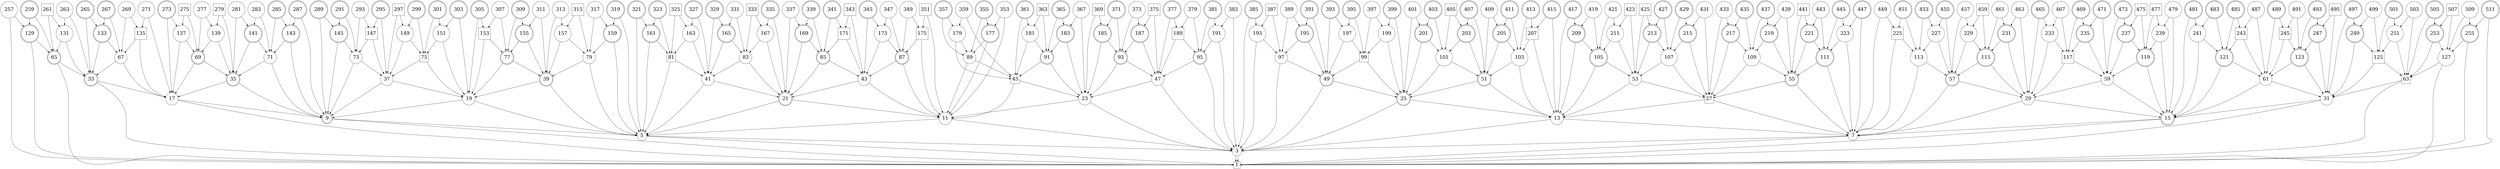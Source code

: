 digraph G {
  rankdir=TB;
  node [fontsize=30 style=filled fillcolor=white];

  // Prime
  node [shape=circle];
  3 [label=3];
  5 [label=5];
  7 [label=7];
  11 [label=11];
  13 [label=13];
  17 [label=17];
  19 [label=19];
  23 [label=23];
  29 [label=29];
  31 [label=31];
  37 [label=37];
  41 [label=41];
  43 [label=43];
  47 [label=47];
  53 [label=53];
  59 [label=59];
  61 [label=61];
  67 [label=67];
  71 [label=71];
  73 [label=73];
  79 [label=79];
  83 [label=83];
  89 [label=89];
  97 [label=97];
  101 [label=101];
  103 [label=103];
  107 [label=107];
  109 [label=109];
  113 [label=113];
  127 [label=127];
  131 [label=131];
  137 [label=137];
  139 [label=139];
  149 [label=149];
  151 [label=151];
  157 [label=157];
  163 [label=163];
  167 [label=167];
  173 [label=173];
  179 [label=179];
  181 [label=181];
  191 [label=191];
  193 [label=193];
  197 [label=197];
  199 [label=199];
  211 [label=211];
  223 [label=223];
  227 [label=227];
  229 [label=229];
  233 [label=233];
  239 [label=239];
  241 [label=241];
  251 [label=251];
  257 [label=257];
  263 [label=263];
  269 [label=269];
  271 [label=271];
  277 [label=277];
  281 [label=281];
  283 [label=283];
  293 [label=293];
  307 [label=307];
  311 [label=311];
  313 [label=313];
  317 [label=317];
  331 [label=331];
  337 [label=337];
  347 [label=347];
  349 [label=349];
  353 [label=353];
  359 [label=359];
  367 [label=367];
  373 [label=373];
  379 [label=379];
  383 [label=383];
  389 [label=389];
  397 [label=397];
  401 [label=401];
  409 [label=409];
  419 [label=419];
  421 [label=421];
  431 [label=431];
  433 [label=433];
  439 [label=439];
  443 [label=443];
  449 [label=449];
  457 [label=457];
  461 [label=461];
  463 [label=463];
  467 [label=467];
  479 [label=479];
  487 [label=487];
  491 [label=491];
  499 [label=499];
  503 [label=503];
  509 [label=509];

  // Radical
  node [shape=doublecircle];
  9 [label=<9>];
  15 [label=<15>];
  21 [label=<21>];
  25 [label=<25>];
  33 [label=<33>];
  35 [label=<35>];
  39 [label=<39>];
  49 [label=<49>];
  51 [label=<51>];
  55 [label=<55>];
  57 [label=<57>];
  65 [label=<65>];
  69 [label=<69>];
  77 [label=<77>];
  85 [label=<85>];
  87 [label=<87>];
  91 [label=<91>];
  93 [label=<93>];
  95 [label=<95>];
  105 [label=<105>];
  111 [label=<111>];
  115 [label=<115>];
  119 [label=<119>];
  121 [label=<121>];
  123 [label=<123>];
  129 [label=<129>];
  133 [label=<133>];
  141 [label=<141>];
  143 [label=<143>];
  145 [label=<145>];
  155 [label=<155>];
  159 [label=<159>];
  161 [label=<161>];
  165 [label=<165>];
  169 [label=<169>];
  177 [label=<177>];
  183 [label=<183>];
  185 [label=<185>];
  187 [label=<187>];
  195 [label=<195>];
  201 [label=<201>];
  203 [label=<203>];
  205 [label=<205>];
  209 [label=<209>];
  213 [label=<213>];
  215 [label=<215>];
  217 [label=<217>];
  219 [label=<219>];
  221 [label=<221>];
  231 [label=<231>];
  235 [label=<235>];
  237 [label=<237>];
  247 [label=<247>];
  249 [label=<249>];
  253 [label=<253>];
  255 [label=<255>];
  259 [label=<259>];
  265 [label=<265>];
  267 [label=<267>];
  273 [label=<273>];
  285 [label=<285>];
  287 [label=<287>];
  289 [label=<289>];
  291 [label=<291>];
  295 [label=<295>];
  299 [label=<299>];
  301 [label=<301>];
  303 [label=<303>];
  305 [label=<305>];
  309 [label=<309>];
  319 [label=<319>];
  321 [label=<321>];
  323 [label=<323>];
  327 [label=<327>];
  329 [label=<329>];
  335 [label=<335>];
  339 [label=<339>];
  341 [label=<341>];
  345 [label=<345>];
  355 [label=<355>];
  357 [label=<357>];
  361 [label=<361>];
  365 [label=<365>];
  371 [label=<371>];
  377 [label=<377>];
  381 [label=<381>];
  385 [label=<385>];
  391 [label=<391>];
  393 [label=<393>];
  395 [label=<395>];
  399 [label=<399>];
  403 [label=<403>];
  407 [label=<407>];
  411 [label=<411>];
  413 [label=<413>];
  415 [label=<415>];
  417 [label=<417>];
  427 [label=<427>];
  429 [label=<429>];
  435 [label=<435>];
  437 [label=<437>];
  445 [label=<445>];
  447 [label=<447>];
  451 [label=<451>];
  453 [label=<453>];
  455 [label=<455>];
  465 [label=<465>];
  469 [label=<469>];
  471 [label=<471>];
  473 [label=<473>];
  481 [label=<481>];
  483 [label=<483>];
  485 [label=<485>];
  489 [label=<489>];
  493 [label=<493>];
  497 [label=<497>];
  501 [label=<501>];
  505 [label=<505>];
  511 [label=<511>];

  // Composite
  node [shape=square];
  1 [label=<1>];
  27 [label=<27>];
  45 [label=<45>];
  63 [label=<63>];
  75 [label=<75>];
  81 [label=<81>];
  99 [label=<99>];
  117 [label=<117>];
  125 [label=<125>];
  135 [label=<135>];
  147 [label=<147>];
  153 [label=<153>];
  171 [label=<171>];
  175 [label=<175>];
  189 [label=<189>];
  207 [label=<207>];
  225 [label=<225>];
  243 [label=<243>];
  245 [label=<245>];
  261 [label=<261>];
  275 [label=<275>];
  279 [label=<279>];
  297 [label=<297>];
  315 [label=<315>];
  325 [label=<325>];
  333 [label=<333>];
  343 [label=<343>];
  351 [label=<351>];
  363 [label=<363>];
  369 [label=<369>];
  375 [label=<375>];
  387 [label=<387>];
  405 [label=<405>];
  423 [label=<423>];
  425 [label=<425>];
  441 [label=<441>];
  459 [label=<459>];
  475 [label=<475>];
  477 [label=<477>];
  495 [label=<495>];
  507 [label=<507>];

  // Edges
  3 -> 1;
  3 -> 1;
  5 -> 1;
  5 -> 3;
  7 -> 3;
  7 -> 1;
  9 -> 1;
  9 -> 5;
  11 -> 5;
  11 -> 3;
  13 -> 3;
  13 -> 7;
  15 -> 7;
  15 -> 1;
  17 -> 1;
  17 -> 9;
  19 -> 9;
  19 -> 5;
  21 -> 5;
  21 -> 11;
  23 -> 11;
  23 -> 3;
  25 -> 3;
  25 -> 13;
  27 -> 13;
  27 -> 7;
  29 -> 7;
  29 -> 15;
  31 -> 15;
  31 -> 1;
  33 -> 1;
  33 -> 17;
  35 -> 17;
  35 -> 9;
  37 -> 9;
  37 -> 19;
  39 -> 19;
  39 -> 5;
  41 -> 5;
  41 -> 21;
  43 -> 21;
  43 -> 11;
  45 -> 11;
  45 -> 23;
  47 -> 23;
  47 -> 3;
  49 -> 3;
  49 -> 25;
  51 -> 25;
  51 -> 13;
  53 -> 13;
  53 -> 27;
  55 -> 27;
  55 -> 7;
  57 -> 7;
  57 -> 29;
  59 -> 29;
  59 -> 15;
  61 -> 15;
  61 -> 31;
  63 -> 31;
  63 -> 1;
  65 -> 1;
  65 -> 33;
  67 -> 33;
  67 -> 17;
  69 -> 17;
  69 -> 35;
  71 -> 35;
  71 -> 9;
  73 -> 9;
  73 -> 37;
  75 -> 37;
  75 -> 19;
  77 -> 19;
  77 -> 39;
  79 -> 39;
  79 -> 5;
  81 -> 5;
  81 -> 41;
  83 -> 41;
  83 -> 21;
  85 -> 21;
  85 -> 43;
  87 -> 43;
  87 -> 11;
  89 -> 11;
  89 -> 45;
  91 -> 45;
  91 -> 23;
  93 -> 23;
  93 -> 47;
  95 -> 47;
  95 -> 3;
  97 -> 3;
  97 -> 49;
  99 -> 49;
  99 -> 25;
  101 -> 25;
  101 -> 51;
  103 -> 51;
  103 -> 13;
  105 -> 13;
  105 -> 53;
  107 -> 53;
  107 -> 27;
  109 -> 27;
  109 -> 55;
  111 -> 55;
  111 -> 7;
  113 -> 7;
  113 -> 57;
  115 -> 57;
  115 -> 29;
  117 -> 29;
  117 -> 59;
  119 -> 59;
  119 -> 15;
  121 -> 15;
  121 -> 61;
  123 -> 61;
  123 -> 31;
  125 -> 31;
  125 -> 63;
  127 -> 63;
  127 -> 1;
  129 -> 1;
  129 -> 65;
  131 -> 65;
  131 -> 33;
  133 -> 33;
  133 -> 67;
  135 -> 67;
  135 -> 17;
  137 -> 17;
  137 -> 69;
  139 -> 69;
  139 -> 35;
  141 -> 35;
  141 -> 71;
  143 -> 71;
  143 -> 9;
  145 -> 9;
  145 -> 73;
  147 -> 73;
  147 -> 37;
  149 -> 37;
  149 -> 75;
  151 -> 75;
  151 -> 19;
  153 -> 19;
  153 -> 77;
  155 -> 77;
  155 -> 39;
  157 -> 39;
  157 -> 79;
  159 -> 79;
  159 -> 5;
  161 -> 5;
  161 -> 81;
  163 -> 81;
  163 -> 41;
  165 -> 41;
  165 -> 83;
  167 -> 83;
  167 -> 21;
  169 -> 21;
  169 -> 85;
  171 -> 85;
  171 -> 43;
  173 -> 43;
  173 -> 87;
  175 -> 87;
  175 -> 11;
  177 -> 11;
  177 -> 89;
  179 -> 89;
  179 -> 45;
  181 -> 45;
  181 -> 91;
  183 -> 91;
  183 -> 23;
  185 -> 23;
  185 -> 93;
  187 -> 93;
  187 -> 47;
  189 -> 47;
  189 -> 95;
  191 -> 95;
  191 -> 3;
  193 -> 3;
  193 -> 97;
  195 -> 97;
  195 -> 49;
  197 -> 49;
  197 -> 99;
  199 -> 99;
  199 -> 25;
  201 -> 25;
  201 -> 101;
  203 -> 101;
  203 -> 51;
  205 -> 51;
  205 -> 103;
  207 -> 103;
  207 -> 13;
  209 -> 13;
  209 -> 105;
  211 -> 105;
  211 -> 53;
  213 -> 53;
  213 -> 107;
  215 -> 107;
  215 -> 27;
  217 -> 27;
  217 -> 109;
  219 -> 109;
  219 -> 55;
  221 -> 55;
  221 -> 111;
  223 -> 111;
  223 -> 7;
  225 -> 7;
  225 -> 113;
  227 -> 113;
  227 -> 57;
  229 -> 57;
  229 -> 115;
  231 -> 115;
  231 -> 29;
  233 -> 29;
  233 -> 117;
  235 -> 117;
  235 -> 59;
  237 -> 59;
  237 -> 119;
  239 -> 119;
  239 -> 15;
  241 -> 15;
  241 -> 121;
  243 -> 121;
  243 -> 61;
  245 -> 61;
  245 -> 123;
  247 -> 123;
  247 -> 31;
  249 -> 31;
  249 -> 125;
  251 -> 125;
  251 -> 63;
  253 -> 63;
  253 -> 127;
  255 -> 127;
  255 -> 1;
  257 -> 1;
  257 -> 129;
  259 -> 129;
  259 -> 65;
  261 -> 65;
  261 -> 131;
  263 -> 131;
  263 -> 33;
  265 -> 33;
  265 -> 133;
  267 -> 133;
  267 -> 67;
  269 -> 67;
  269 -> 135;
  271 -> 135;
  271 -> 17;
  273 -> 17;
  273 -> 137;
  275 -> 137;
  275 -> 69;
  277 -> 69;
  277 -> 139;
  279 -> 139;
  279 -> 35;
  281 -> 35;
  281 -> 141;
  283 -> 141;
  283 -> 71;
  285 -> 71;
  285 -> 143;
  287 -> 143;
  287 -> 9;
  289 -> 9;
  289 -> 145;
  291 -> 145;
  291 -> 73;
  293 -> 73;
  293 -> 147;
  295 -> 147;
  295 -> 37;
  297 -> 37;
  297 -> 149;
  299 -> 149;
  299 -> 75;
  301 -> 75;
  301 -> 151;
  303 -> 151;
  303 -> 19;
  305 -> 19;
  305 -> 153;
  307 -> 153;
  307 -> 77;
  309 -> 77;
  309 -> 155;
  311 -> 155;
  311 -> 39;
  313 -> 39;
  313 -> 157;
  315 -> 157;
  315 -> 79;
  317 -> 79;
  317 -> 159;
  319 -> 159;
  319 -> 5;
  321 -> 5;
  321 -> 161;
  323 -> 161;
  323 -> 81;
  325 -> 81;
  325 -> 163;
  327 -> 163;
  327 -> 41;
  329 -> 41;
  329 -> 165;
  331 -> 165;
  331 -> 83;
  333 -> 83;
  333 -> 167;
  335 -> 167;
  335 -> 21;
  337 -> 21;
  337 -> 169;
  339 -> 169;
  339 -> 85;
  341 -> 85;
  341 -> 171;
  343 -> 171;
  343 -> 43;
  345 -> 43;
  345 -> 173;
  347 -> 173;
  347 -> 87;
  349 -> 87;
  349 -> 175;
  351 -> 175;
  351 -> 11;
  353 -> 11;
  353 -> 177;
  355 -> 177;
  355 -> 89;
  357 -> 89;
  357 -> 179;
  359 -> 179;
  359 -> 45;
  361 -> 45;
  361 -> 181;
  363 -> 181;
  363 -> 91;
  365 -> 91;
  365 -> 183;
  367 -> 183;
  367 -> 23;
  369 -> 23;
  369 -> 185;
  371 -> 185;
  371 -> 93;
  373 -> 93;
  373 -> 187;
  375 -> 187;
  375 -> 47;
  377 -> 47;
  377 -> 189;
  379 -> 189;
  379 -> 95;
  381 -> 95;
  381 -> 191;
  383 -> 191;
  383 -> 3;
  385 -> 3;
  385 -> 193;
  387 -> 193;
  387 -> 97;
  389 -> 97;
  389 -> 195;
  391 -> 195;
  391 -> 49;
  393 -> 49;
  393 -> 197;
  395 -> 197;
  395 -> 99;
  397 -> 99;
  397 -> 199;
  399 -> 199;
  399 -> 25;
  401 -> 25;
  401 -> 201;
  403 -> 201;
  403 -> 101;
  405 -> 101;
  405 -> 203;
  407 -> 203;
  407 -> 51;
  409 -> 51;
  409 -> 205;
  411 -> 205;
  411 -> 103;
  413 -> 103;
  413 -> 207;
  415 -> 207;
  415 -> 13;
  417 -> 13;
  417 -> 209;
  419 -> 209;
  419 -> 105;
  421 -> 105;
  421 -> 211;
  423 -> 211;
  423 -> 53;
  425 -> 53;
  425 -> 213;
  427 -> 213;
  427 -> 107;
  429 -> 107;
  429 -> 215;
  431 -> 215;
  431 -> 27;
  433 -> 27;
  433 -> 217;
  435 -> 217;
  435 -> 109;
  437 -> 109;
  437 -> 219;
  439 -> 219;
  439 -> 55;
  441 -> 55;
  441 -> 221;
  443 -> 221;
  443 -> 111;
  445 -> 111;
  445 -> 223;
  447 -> 223;
  447 -> 7;
  449 -> 7;
  449 -> 225;
  451 -> 225;
  451 -> 113;
  453 -> 113;
  453 -> 227;
  455 -> 227;
  455 -> 57;
  457 -> 57;
  457 -> 229;
  459 -> 229;
  459 -> 115;
  461 -> 115;
  461 -> 231;
  463 -> 231;
  463 -> 29;
  465 -> 29;
  465 -> 233;
  467 -> 233;
  467 -> 117;
  469 -> 117;
  469 -> 235;
  471 -> 235;
  471 -> 59;
  473 -> 59;
  473 -> 237;
  475 -> 237;
  475 -> 119;
  477 -> 119;
  477 -> 239;
  479 -> 239;
  479 -> 15;
  481 -> 15;
  481 -> 241;
  483 -> 241;
  483 -> 121;
  485 -> 121;
  485 -> 243;
  487 -> 243;
  487 -> 61;
  489 -> 61;
  489 -> 245;
  491 -> 245;
  491 -> 123;
  493 -> 123;
  493 -> 247;
  495 -> 247;
  495 -> 31;
  497 -> 31;
  497 -> 249;
  499 -> 249;
  499 -> 125;
  501 -> 125;
  501 -> 251;
  503 -> 251;
  503 -> 63;
  505 -> 63;
  505 -> 253;
  507 -> 253;
  507 -> 127;
  509 -> 127;
  509 -> 255;
  511 -> 255;
  511 -> 1;
}
